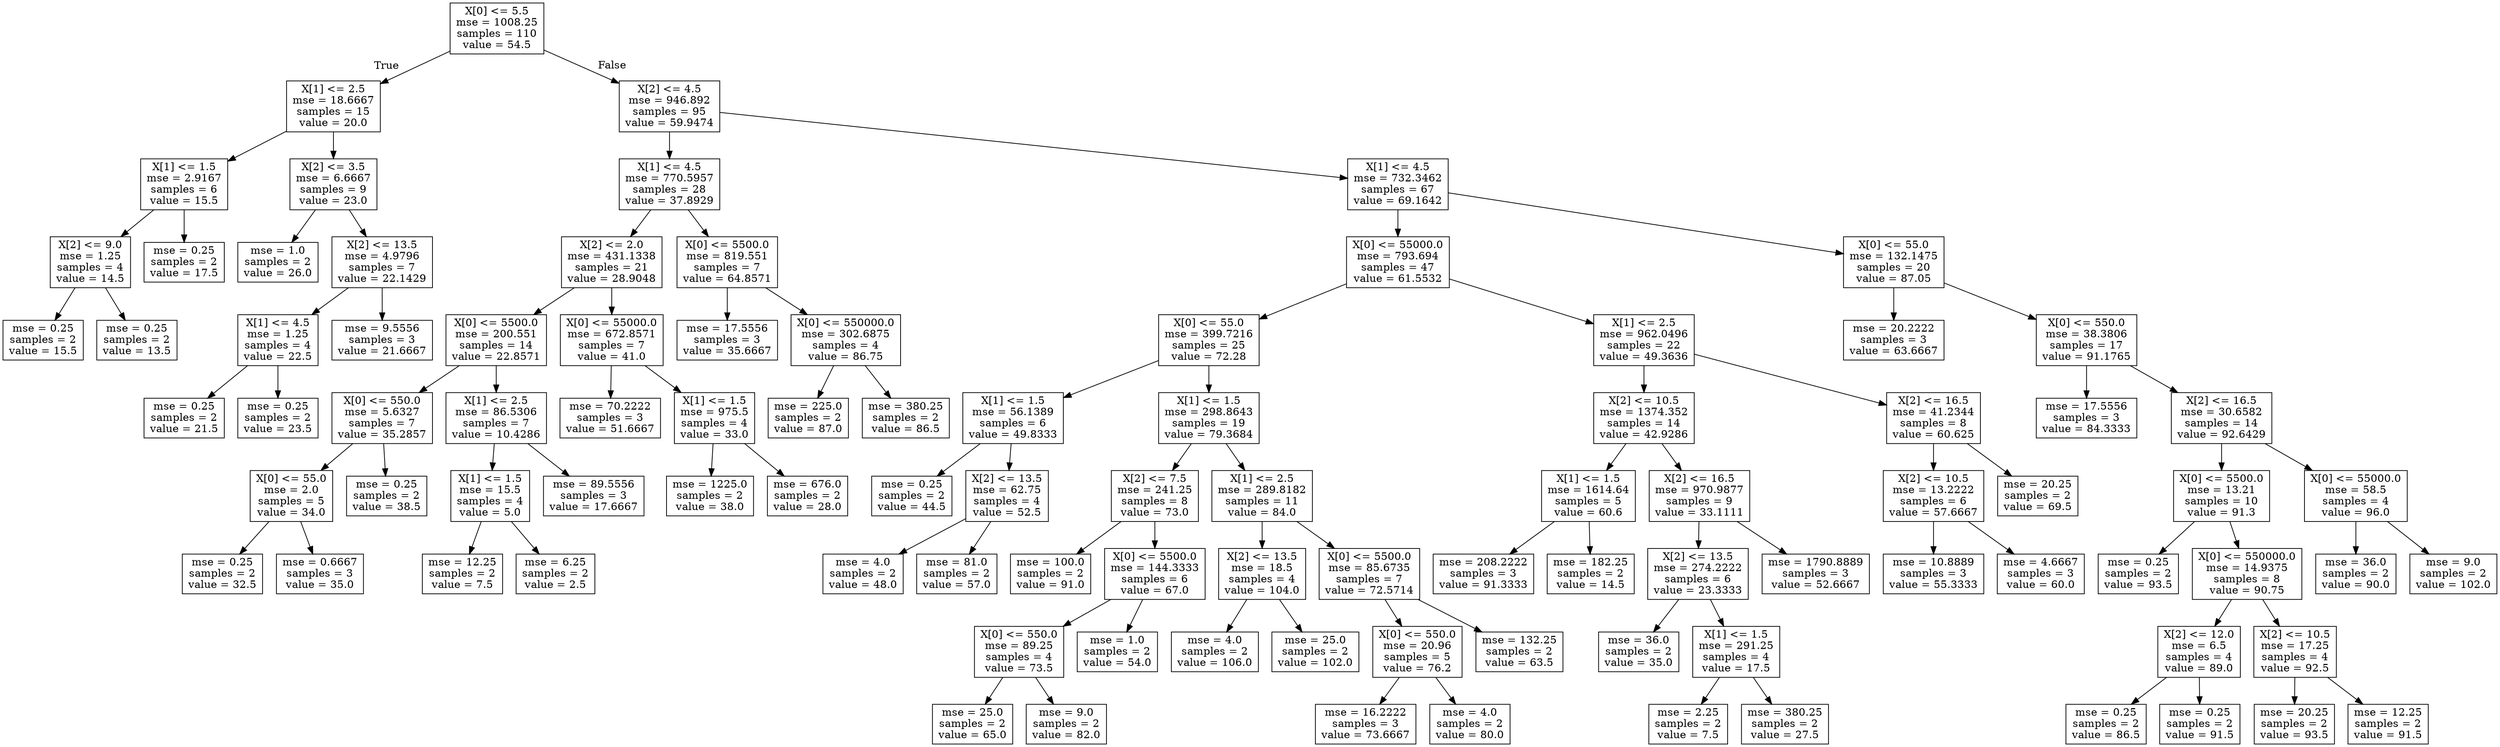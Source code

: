 digraph Tree {
node [shape=box] ;
0 [label="X[0] <= 5.5\nmse = 1008.25\nsamples = 110\nvalue = 54.5"] ;
1 [label="X[1] <= 2.5\nmse = 18.6667\nsamples = 15\nvalue = 20.0"] ;
0 -> 1 [labeldistance=2.5, labelangle=45, headlabel="True"] ;
2 [label="X[1] <= 1.5\nmse = 2.9167\nsamples = 6\nvalue = 15.5"] ;
1 -> 2 ;
3 [label="X[2] <= 9.0\nmse = 1.25\nsamples = 4\nvalue = 14.5"] ;
2 -> 3 ;
4 [label="mse = 0.25\nsamples = 2\nvalue = 15.5"] ;
3 -> 4 ;
5 [label="mse = 0.25\nsamples = 2\nvalue = 13.5"] ;
3 -> 5 ;
6 [label="mse = 0.25\nsamples = 2\nvalue = 17.5"] ;
2 -> 6 ;
7 [label="X[2] <= 3.5\nmse = 6.6667\nsamples = 9\nvalue = 23.0"] ;
1 -> 7 ;
8 [label="mse = 1.0\nsamples = 2\nvalue = 26.0"] ;
7 -> 8 ;
9 [label="X[2] <= 13.5\nmse = 4.9796\nsamples = 7\nvalue = 22.1429"] ;
7 -> 9 ;
10 [label="X[1] <= 4.5\nmse = 1.25\nsamples = 4\nvalue = 22.5"] ;
9 -> 10 ;
11 [label="mse = 0.25\nsamples = 2\nvalue = 21.5"] ;
10 -> 11 ;
12 [label="mse = 0.25\nsamples = 2\nvalue = 23.5"] ;
10 -> 12 ;
13 [label="mse = 9.5556\nsamples = 3\nvalue = 21.6667"] ;
9 -> 13 ;
14 [label="X[2] <= 4.5\nmse = 946.892\nsamples = 95\nvalue = 59.9474"] ;
0 -> 14 [labeldistance=2.5, labelangle=-45, headlabel="False"] ;
15 [label="X[1] <= 4.5\nmse = 770.5957\nsamples = 28\nvalue = 37.8929"] ;
14 -> 15 ;
16 [label="X[2] <= 2.0\nmse = 431.1338\nsamples = 21\nvalue = 28.9048"] ;
15 -> 16 ;
17 [label="X[0] <= 5500.0\nmse = 200.551\nsamples = 14\nvalue = 22.8571"] ;
16 -> 17 ;
18 [label="X[0] <= 550.0\nmse = 5.6327\nsamples = 7\nvalue = 35.2857"] ;
17 -> 18 ;
19 [label="X[0] <= 55.0\nmse = 2.0\nsamples = 5\nvalue = 34.0"] ;
18 -> 19 ;
20 [label="mse = 0.25\nsamples = 2\nvalue = 32.5"] ;
19 -> 20 ;
21 [label="mse = 0.6667\nsamples = 3\nvalue = 35.0"] ;
19 -> 21 ;
22 [label="mse = 0.25\nsamples = 2\nvalue = 38.5"] ;
18 -> 22 ;
23 [label="X[1] <= 2.5\nmse = 86.5306\nsamples = 7\nvalue = 10.4286"] ;
17 -> 23 ;
24 [label="X[1] <= 1.5\nmse = 15.5\nsamples = 4\nvalue = 5.0"] ;
23 -> 24 ;
25 [label="mse = 12.25\nsamples = 2\nvalue = 7.5"] ;
24 -> 25 ;
26 [label="mse = 6.25\nsamples = 2\nvalue = 2.5"] ;
24 -> 26 ;
27 [label="mse = 89.5556\nsamples = 3\nvalue = 17.6667"] ;
23 -> 27 ;
28 [label="X[0] <= 55000.0\nmse = 672.8571\nsamples = 7\nvalue = 41.0"] ;
16 -> 28 ;
29 [label="mse = 70.2222\nsamples = 3\nvalue = 51.6667"] ;
28 -> 29 ;
30 [label="X[1] <= 1.5\nmse = 975.5\nsamples = 4\nvalue = 33.0"] ;
28 -> 30 ;
31 [label="mse = 1225.0\nsamples = 2\nvalue = 38.0"] ;
30 -> 31 ;
32 [label="mse = 676.0\nsamples = 2\nvalue = 28.0"] ;
30 -> 32 ;
33 [label="X[0] <= 5500.0\nmse = 819.551\nsamples = 7\nvalue = 64.8571"] ;
15 -> 33 ;
34 [label="mse = 17.5556\nsamples = 3\nvalue = 35.6667"] ;
33 -> 34 ;
35 [label="X[0] <= 550000.0\nmse = 302.6875\nsamples = 4\nvalue = 86.75"] ;
33 -> 35 ;
36 [label="mse = 225.0\nsamples = 2\nvalue = 87.0"] ;
35 -> 36 ;
37 [label="mse = 380.25\nsamples = 2\nvalue = 86.5"] ;
35 -> 37 ;
38 [label="X[1] <= 4.5\nmse = 732.3462\nsamples = 67\nvalue = 69.1642"] ;
14 -> 38 ;
39 [label="X[0] <= 55000.0\nmse = 793.694\nsamples = 47\nvalue = 61.5532"] ;
38 -> 39 ;
40 [label="X[0] <= 55.0\nmse = 399.7216\nsamples = 25\nvalue = 72.28"] ;
39 -> 40 ;
41 [label="X[1] <= 1.5\nmse = 56.1389\nsamples = 6\nvalue = 49.8333"] ;
40 -> 41 ;
42 [label="mse = 0.25\nsamples = 2\nvalue = 44.5"] ;
41 -> 42 ;
43 [label="X[2] <= 13.5\nmse = 62.75\nsamples = 4\nvalue = 52.5"] ;
41 -> 43 ;
44 [label="mse = 4.0\nsamples = 2\nvalue = 48.0"] ;
43 -> 44 ;
45 [label="mse = 81.0\nsamples = 2\nvalue = 57.0"] ;
43 -> 45 ;
46 [label="X[1] <= 1.5\nmse = 298.8643\nsamples = 19\nvalue = 79.3684"] ;
40 -> 46 ;
47 [label="X[2] <= 7.5\nmse = 241.25\nsamples = 8\nvalue = 73.0"] ;
46 -> 47 ;
48 [label="mse = 100.0\nsamples = 2\nvalue = 91.0"] ;
47 -> 48 ;
49 [label="X[0] <= 5500.0\nmse = 144.3333\nsamples = 6\nvalue = 67.0"] ;
47 -> 49 ;
50 [label="X[0] <= 550.0\nmse = 89.25\nsamples = 4\nvalue = 73.5"] ;
49 -> 50 ;
51 [label="mse = 25.0\nsamples = 2\nvalue = 65.0"] ;
50 -> 51 ;
52 [label="mse = 9.0\nsamples = 2\nvalue = 82.0"] ;
50 -> 52 ;
53 [label="mse = 1.0\nsamples = 2\nvalue = 54.0"] ;
49 -> 53 ;
54 [label="X[1] <= 2.5\nmse = 289.8182\nsamples = 11\nvalue = 84.0"] ;
46 -> 54 ;
55 [label="X[2] <= 13.5\nmse = 18.5\nsamples = 4\nvalue = 104.0"] ;
54 -> 55 ;
56 [label="mse = 4.0\nsamples = 2\nvalue = 106.0"] ;
55 -> 56 ;
57 [label="mse = 25.0\nsamples = 2\nvalue = 102.0"] ;
55 -> 57 ;
58 [label="X[0] <= 5500.0\nmse = 85.6735\nsamples = 7\nvalue = 72.5714"] ;
54 -> 58 ;
59 [label="X[0] <= 550.0\nmse = 20.96\nsamples = 5\nvalue = 76.2"] ;
58 -> 59 ;
60 [label="mse = 16.2222\nsamples = 3\nvalue = 73.6667"] ;
59 -> 60 ;
61 [label="mse = 4.0\nsamples = 2\nvalue = 80.0"] ;
59 -> 61 ;
62 [label="mse = 132.25\nsamples = 2\nvalue = 63.5"] ;
58 -> 62 ;
63 [label="X[1] <= 2.5\nmse = 962.0496\nsamples = 22\nvalue = 49.3636"] ;
39 -> 63 ;
64 [label="X[2] <= 10.5\nmse = 1374.352\nsamples = 14\nvalue = 42.9286"] ;
63 -> 64 ;
65 [label="X[1] <= 1.5\nmse = 1614.64\nsamples = 5\nvalue = 60.6"] ;
64 -> 65 ;
66 [label="mse = 208.2222\nsamples = 3\nvalue = 91.3333"] ;
65 -> 66 ;
67 [label="mse = 182.25\nsamples = 2\nvalue = 14.5"] ;
65 -> 67 ;
68 [label="X[2] <= 16.5\nmse = 970.9877\nsamples = 9\nvalue = 33.1111"] ;
64 -> 68 ;
69 [label="X[2] <= 13.5\nmse = 274.2222\nsamples = 6\nvalue = 23.3333"] ;
68 -> 69 ;
70 [label="mse = 36.0\nsamples = 2\nvalue = 35.0"] ;
69 -> 70 ;
71 [label="X[1] <= 1.5\nmse = 291.25\nsamples = 4\nvalue = 17.5"] ;
69 -> 71 ;
72 [label="mse = 2.25\nsamples = 2\nvalue = 7.5"] ;
71 -> 72 ;
73 [label="mse = 380.25\nsamples = 2\nvalue = 27.5"] ;
71 -> 73 ;
74 [label="mse = 1790.8889\nsamples = 3\nvalue = 52.6667"] ;
68 -> 74 ;
75 [label="X[2] <= 16.5\nmse = 41.2344\nsamples = 8\nvalue = 60.625"] ;
63 -> 75 ;
76 [label="X[2] <= 10.5\nmse = 13.2222\nsamples = 6\nvalue = 57.6667"] ;
75 -> 76 ;
77 [label="mse = 10.8889\nsamples = 3\nvalue = 55.3333"] ;
76 -> 77 ;
78 [label="mse = 4.6667\nsamples = 3\nvalue = 60.0"] ;
76 -> 78 ;
79 [label="mse = 20.25\nsamples = 2\nvalue = 69.5"] ;
75 -> 79 ;
80 [label="X[0] <= 55.0\nmse = 132.1475\nsamples = 20\nvalue = 87.05"] ;
38 -> 80 ;
81 [label="mse = 20.2222\nsamples = 3\nvalue = 63.6667"] ;
80 -> 81 ;
82 [label="X[0] <= 550.0\nmse = 38.3806\nsamples = 17\nvalue = 91.1765"] ;
80 -> 82 ;
83 [label="mse = 17.5556\nsamples = 3\nvalue = 84.3333"] ;
82 -> 83 ;
84 [label="X[2] <= 16.5\nmse = 30.6582\nsamples = 14\nvalue = 92.6429"] ;
82 -> 84 ;
85 [label="X[0] <= 5500.0\nmse = 13.21\nsamples = 10\nvalue = 91.3"] ;
84 -> 85 ;
86 [label="mse = 0.25\nsamples = 2\nvalue = 93.5"] ;
85 -> 86 ;
87 [label="X[0] <= 550000.0\nmse = 14.9375\nsamples = 8\nvalue = 90.75"] ;
85 -> 87 ;
88 [label="X[2] <= 12.0\nmse = 6.5\nsamples = 4\nvalue = 89.0"] ;
87 -> 88 ;
89 [label="mse = 0.25\nsamples = 2\nvalue = 86.5"] ;
88 -> 89 ;
90 [label="mse = 0.25\nsamples = 2\nvalue = 91.5"] ;
88 -> 90 ;
91 [label="X[2] <= 10.5\nmse = 17.25\nsamples = 4\nvalue = 92.5"] ;
87 -> 91 ;
92 [label="mse = 20.25\nsamples = 2\nvalue = 93.5"] ;
91 -> 92 ;
93 [label="mse = 12.25\nsamples = 2\nvalue = 91.5"] ;
91 -> 93 ;
94 [label="X[0] <= 55000.0\nmse = 58.5\nsamples = 4\nvalue = 96.0"] ;
84 -> 94 ;
95 [label="mse = 36.0\nsamples = 2\nvalue = 90.0"] ;
94 -> 95 ;
96 [label="mse = 9.0\nsamples = 2\nvalue = 102.0"] ;
94 -> 96 ;
}